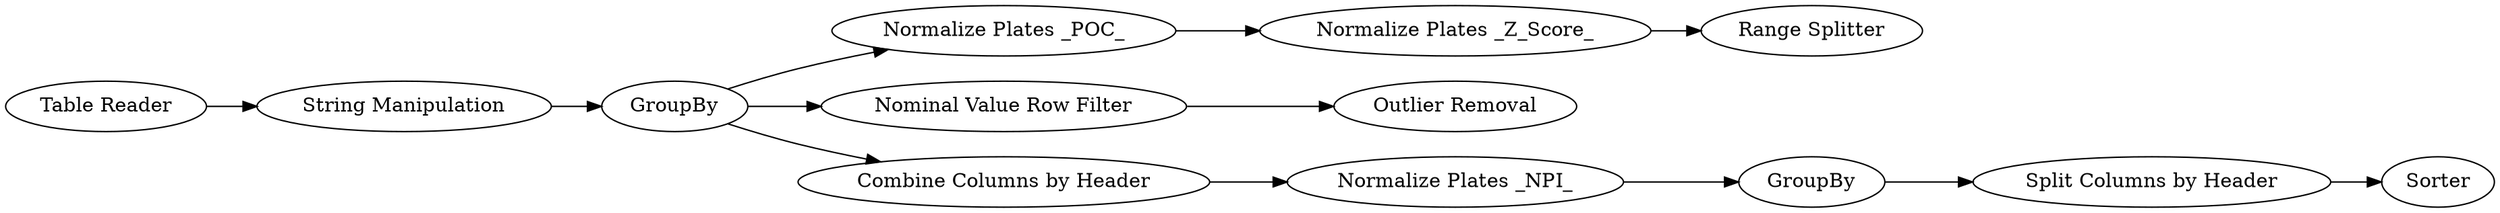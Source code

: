 digraph {
	1 [label="Table Reader"]
	6 [label="Normalize Plates _POC_"]
	7 [label="Normalize Plates _Z_Score_"]
	9 [label="Normalize Plates _NPI_"]
	10 [label="String Manipulation"]
	11 [label=GroupBy]
	23 [label="Outlier Removal"]
	24 [label="Nominal Value Row Filter"]
	25 [label="Combine Columns by Header"]
	26 [label="Split Columns by Header"]
	27 [label=GroupBy]
	28 [label=Sorter]
	29 [label="Range Splitter"]
	1 -> 10
	6 -> 7
	7 -> 29
	9 -> 27
	10 -> 11
	11 -> 25
	11 -> 24
	11 -> 6
	24 -> 23
	25 -> 9
	26 -> 28
	27 -> 26
	rankdir=LR
}
